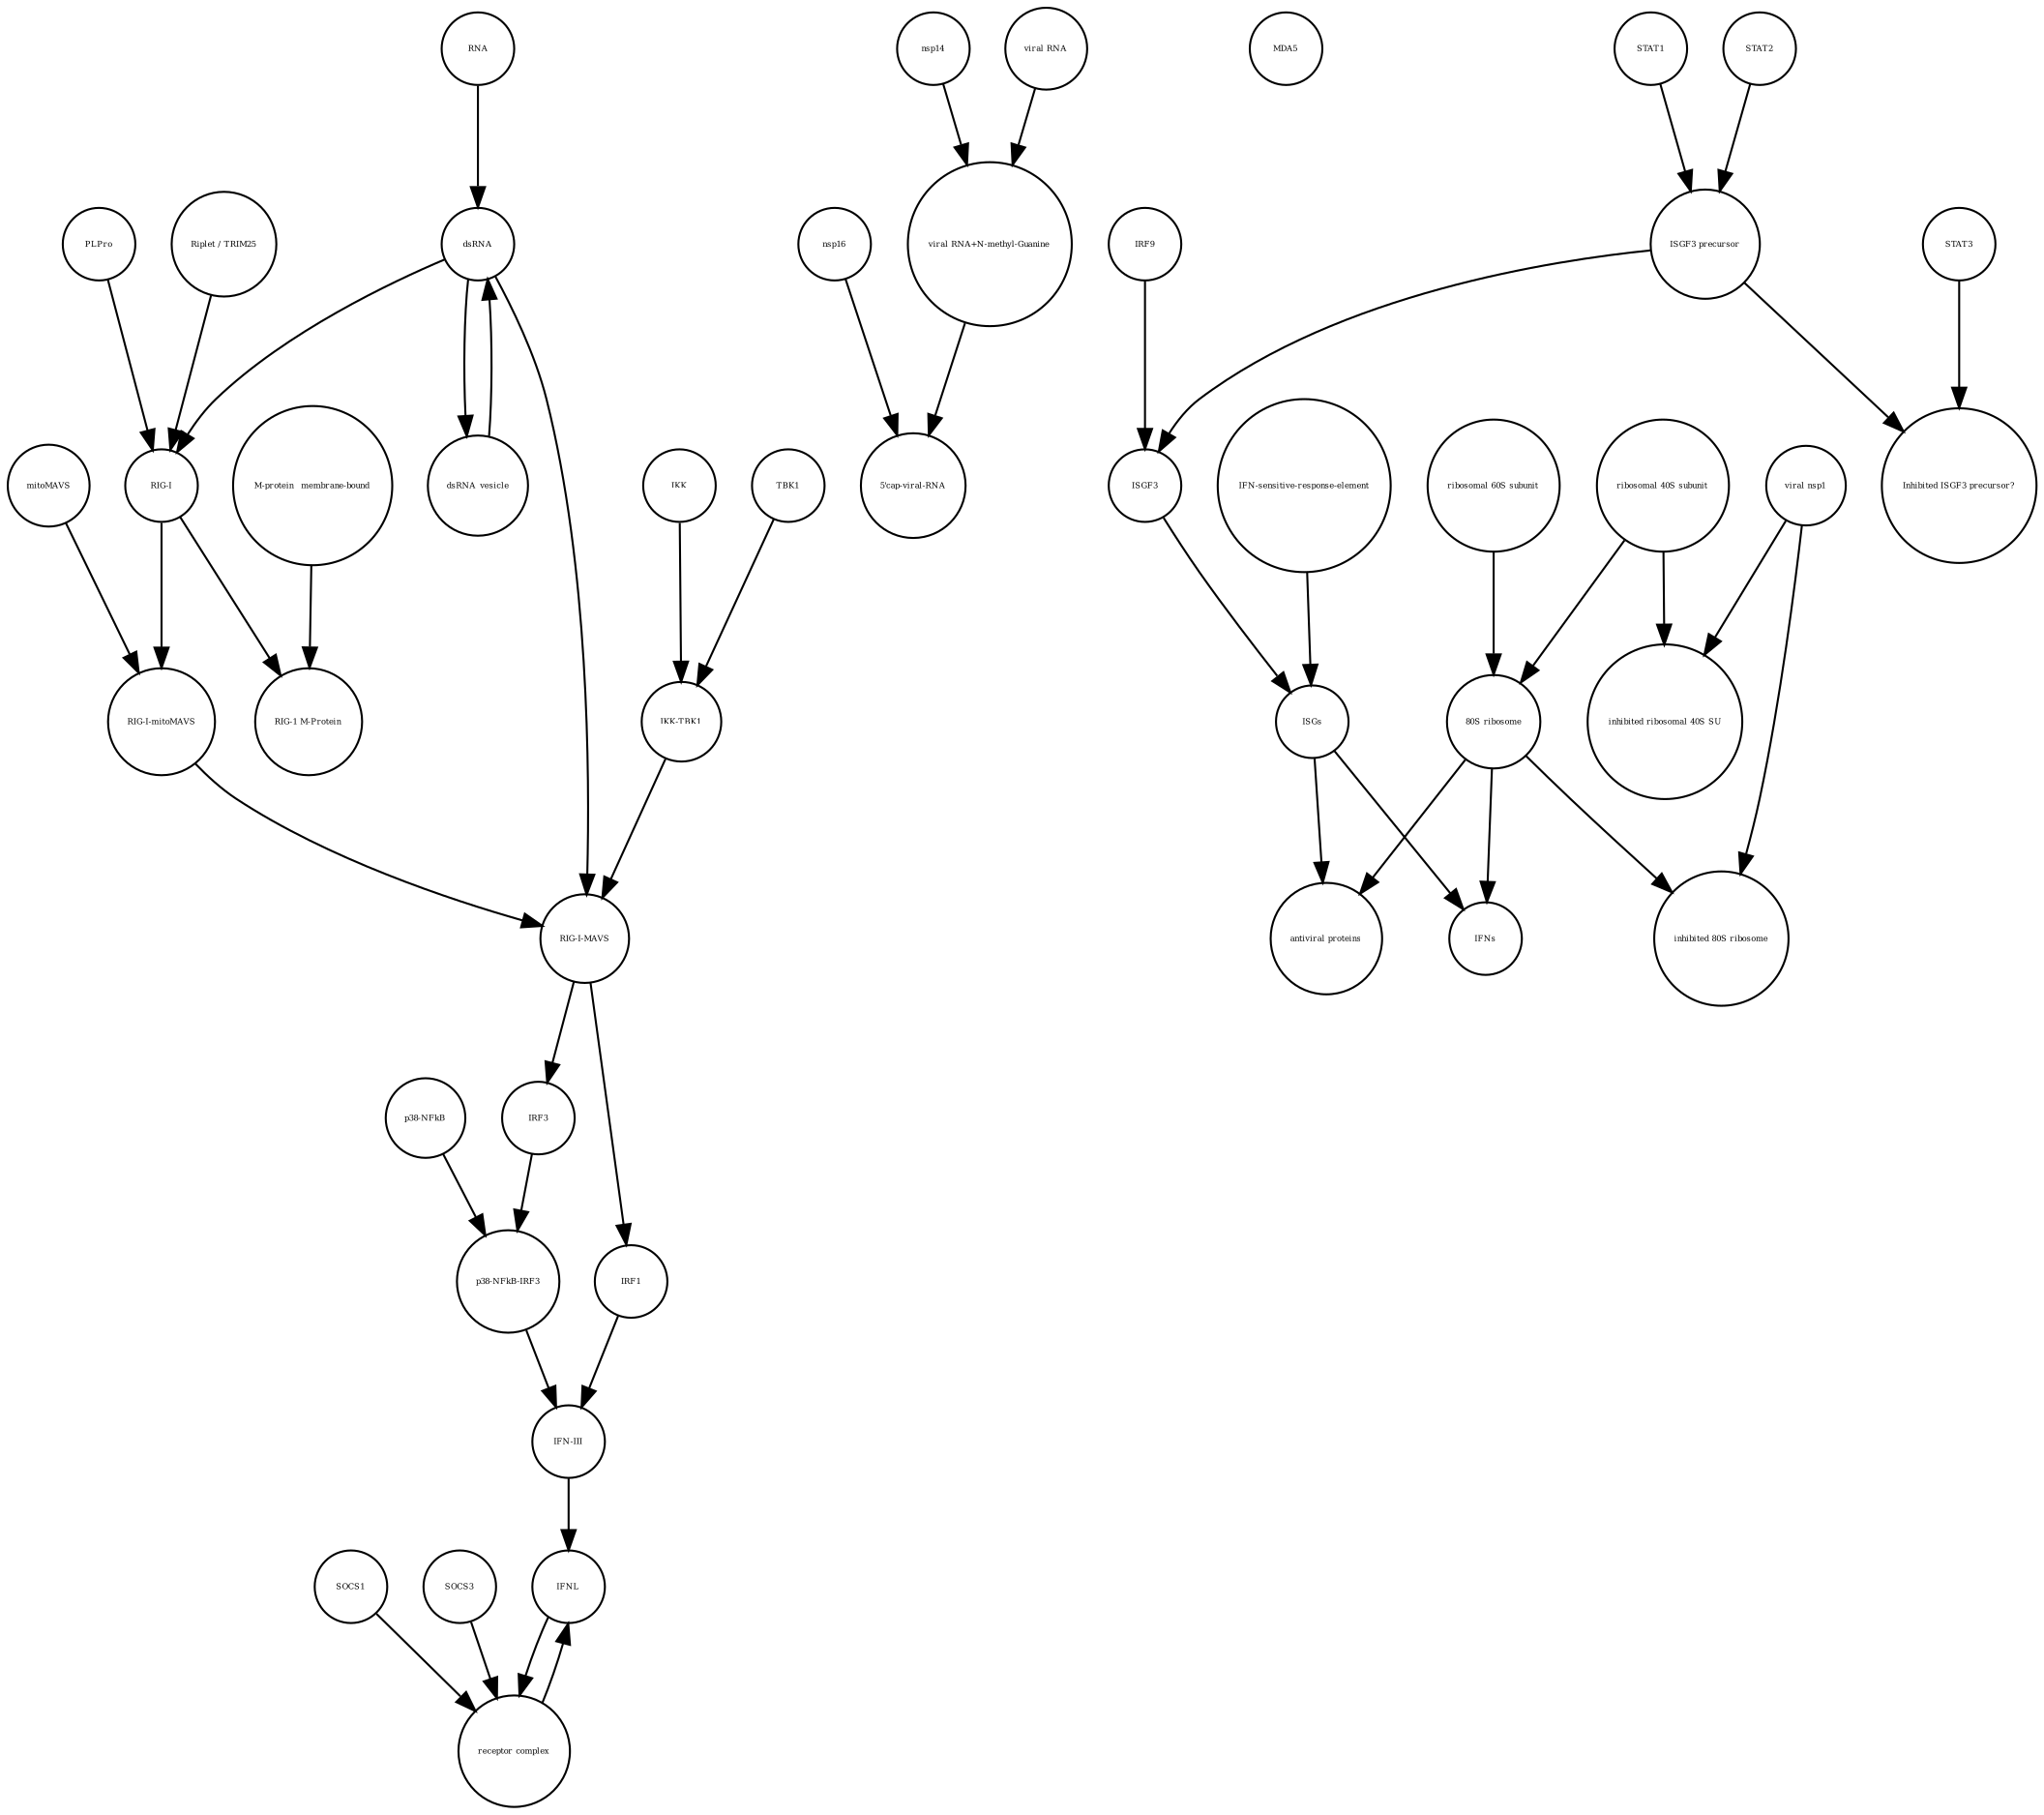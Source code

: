 strict digraph  {
"IKK-TBK1" [annotation="", bipartite=0, cls=complex, fontsize=4, label="IKK-TBK1", shape=circle];
dsRNA [annotation="", bipartite=0, cls="nucleic acid feature", fontsize=4, label=dsRNA, shape=circle];
"p38-NFkB" [annotation="", bipartite=0, cls=complex, fontsize=4, label="p38-NFkB", shape=circle];
mitoMAVS [annotation="", bipartite=0, cls=macromolecule, fontsize=4, label=mitoMAVS, shape=circle];
nsp16 [annotation="", bipartite=0, cls=macromolecule, fontsize=4, label=nsp16, shape=circle];
MDA5 [annotation="", bipartite=0, cls=macromolecule, fontsize=4, label=MDA5, shape=circle];
IRF3 [annotation="", bipartite=0, cls=macromolecule, fontsize=4, label=IRF3, shape=circle];
IFNL [annotation="", bipartite=0, cls=macromolecule, fontsize=4, label=IFNL, shape=circle];
IKK [annotation="", bipartite=0, cls=macromolecule, fontsize=4, label=IKK, shape=circle];
"p38-NFkB-IRF3" [annotation="", bipartite=0, cls=complex, fontsize=4, label="p38-NFkB-IRF3", shape=circle];
IRF1 [annotation="", bipartite=0, cls=macromolecule, fontsize=4, label=IRF1, shape=circle];
IRF9 [annotation="", bipartite=0, cls=macromolecule, fontsize=4, label=IRF9, shape=circle];
TBK1 [annotation="", bipartite=0, cls=macromolecule, fontsize=4, label=TBK1, shape=circle];
"80S ribosome" [annotation="", bipartite=0, cls=complex, fontsize=4, label="80S ribosome", shape=circle];
SOCS1 [annotation="", bipartite=0, cls=macromolecule, fontsize=4, label=SOCS1, shape=circle];
"M-protein_ membrane-bound" [annotation="", bipartite=0, cls=macromolecule, fontsize=4, label="M-protein_ membrane-bound", shape=circle];
"ribosomal 60S subunit" [annotation="", bipartite=0, cls=complex, fontsize=4, label="ribosomal 60S subunit", shape=circle];
nsp14 [annotation="", bipartite=0, cls=macromolecule, fontsize=4, label=nsp14, shape=circle];
RNA [annotation="", bipartite=0, cls="nucleic acid feature", fontsize=4, label=RNA, shape=circle];
dsRNA_vesicle [annotation="", bipartite=0, cls="nucleic acid feature", fontsize=4, label=dsRNA_vesicle, shape=circle];
PLPro [annotation="", bipartite=0, cls=macromolecule, fontsize=4, label=PLPro, shape=circle];
ISGF3 [annotation="", bipartite=0, cls=complex, fontsize=4, label=ISGF3, shape=circle];
STAT1 [annotation="", bipartite=0, cls=macromolecule, fontsize=4, label=STAT1, shape=circle];
"Inhibited ISGF3 precursor?" [annotation="", bipartite=0, cls=complex, fontsize=4, label="Inhibited ISGF3 precursor?", shape=circle];
"viral nsp1" [annotation="", bipartite=0, cls=macromolecule, fontsize=4, label="viral nsp1", shape=circle];
STAT2 [annotation="", bipartite=0, cls=macromolecule, fontsize=4, label=STAT2, shape=circle];
"Riplet / TRIM25" [annotation="", bipartite=0, cls=macromolecule, fontsize=4, label="Riplet / TRIM25", shape=circle];
"RIG-I" [annotation="", bipartite=0, cls=macromolecule, fontsize=4, label="RIG-I", shape=circle];
"viral RNA+N-methyl-Guanine" [annotation="", bipartite=0, cls="nucleic acid feature", fontsize=4, label="viral RNA+N-methyl-Guanine", shape=circle];
"IFN-sensitive-response-element" [annotation="", bipartite=0, cls="nucleic acid feature", fontsize=4, label="IFN-sensitive-response-element", shape=circle];
ISGs [annotation="", bipartite=0, cls="nucleic acid feature", fontsize=4, label=ISGs, shape=circle];
"5'cap-viral-RNA" [annotation="", bipartite=0, cls="nucleic acid feature", fontsize=4, label="5'cap-viral-RNA", shape=circle];
"ISGF3 precursor" [annotation="", bipartite=0, cls=complex, fontsize=4, label="ISGF3 precursor", shape=circle];
"inhibited 80S ribosome" [annotation="", bipartite=0, cls=complex, fontsize=4, label="inhibited 80S ribosome", shape=circle];
"IFN-III" [annotation="", bipartite=0, cls=macromolecule, fontsize=4, label="IFN-III", shape=circle];
STAT3 [annotation="", bipartite=0, cls=macromolecule, fontsize=4, label=STAT3, shape=circle];
"viral RNA" [annotation="", bipartite=0, cls="nucleic acid feature", fontsize=4, label="viral RNA", shape=circle];
"RIG-I-mitoMAVS" [annotation="", bipartite=0, cls=complex, fontsize=4, label="RIG-I-mitoMAVS", shape=circle];
SOCS3 [annotation="", bipartite=0, cls=macromolecule, fontsize=4, label=SOCS3, shape=circle];
IFNs [annotation="", bipartite=0, cls=macromolecule, fontsize=4, label=IFNs, shape=circle];
"receptor complex" [annotation="", bipartite=0, cls=complex, fontsize=4, label="receptor complex", shape=circle];
"inhibited ribosomal 40S SU" [annotation="urn_miriam_doi_10.1101%2F2020.05.18.102467", bipartite=0, cls=complex, fontsize=4, label="inhibited ribosomal 40S SU", shape=circle];
"ribosomal 40S subunit" [annotation="", bipartite=0, cls=complex, fontsize=4, label="ribosomal 40S subunit", shape=circle];
"RIG-1 M-Protein" [annotation="", bipartite=0, cls=complex, fontsize=4, label="RIG-1 M-Protein", shape=circle];
"RIG-I-MAVS" [annotation="", bipartite=0, cls=complex, fontsize=4, label="RIG-I-MAVS", shape=circle];
"antiviral proteins" [annotation="", bipartite=0, cls=macromolecule, fontsize=4, label="antiviral proteins", shape=circle];
"IKK-TBK1" -> "RIG-I-MAVS"  [annotation="", interaction_type=production];
dsRNA -> "RIG-I-MAVS"  [annotation="", interaction_type="necessary stimulation"];
dsRNA -> dsRNA_vesicle  [annotation="", interaction_type=production];
dsRNA -> "RIG-I"  [annotation="", interaction_type="necessary stimulation"];
"p38-NFkB" -> "p38-NFkB-IRF3"  [annotation="", interaction_type=production];
mitoMAVS -> "RIG-I-mitoMAVS"  [annotation="", interaction_type=production];
nsp16 -> "5'cap-viral-RNA"  [annotation="urn_miriam_doi_10.1016%2Fj.chom.2020.05.008", interaction_type=catalysis];
IRF3 -> "p38-NFkB-IRF3"  [annotation="", interaction_type=production];
IFNL -> "receptor complex"  [annotation="", interaction_type=stimulation];
IKK -> "IKK-TBK1"  [annotation="", interaction_type=production];
"p38-NFkB-IRF3" -> "IFN-III"  [annotation="", interaction_type=stimulation];
IRF1 -> "IFN-III"  [annotation="", interaction_type=stimulation];
IRF9 -> ISGF3  [annotation="", interaction_type=production];
TBK1 -> "IKK-TBK1"  [annotation="", interaction_type=production];
"80S ribosome" -> "inhibited 80S ribosome"  [annotation="", interaction_type=production];
"80S ribosome" -> "antiviral proteins"  [annotation="", interaction_type=catalysis];
"80S ribosome" -> IFNs  [annotation="", interaction_type=catalysis];
SOCS1 -> "receptor complex"  [annotation="", interaction_type=production];
"M-protein_ membrane-bound" -> "RIG-1 M-Protein"  [annotation="", interaction_type=production];
"ribosomal 60S subunit" -> "80S ribosome"  [annotation="", interaction_type=production];
nsp14 -> "viral RNA+N-methyl-Guanine"  [annotation="", interaction_type=catalysis];
RNA -> dsRNA  [annotation="", interaction_type=production];
dsRNA_vesicle -> dsRNA  [annotation="", interaction_type=production];
PLPro -> "RIG-I"  [annotation="", interaction_type=catalysis];
ISGF3 -> ISGs  [annotation="", interaction_type="necessary stimulation"];
STAT1 -> "ISGF3 precursor"  [annotation="", interaction_type=production];
"viral nsp1" -> "inhibited 80S ribosome"  [annotation="", interaction_type=production];
"viral nsp1" -> "inhibited ribosomal 40S SU"  [annotation="", interaction_type=production];
STAT2 -> "ISGF3 precursor"  [annotation="", interaction_type=production];
"Riplet / TRIM25" -> "RIG-I"  [annotation="", interaction_type=catalysis];
"RIG-I" -> "RIG-1 M-Protein"  [annotation="", interaction_type=production];
"RIG-I" -> "RIG-I-mitoMAVS"  [annotation="", interaction_type=production];
"viral RNA+N-methyl-Guanine" -> "5'cap-viral-RNA"  [annotation="", interaction_type=production];
"IFN-sensitive-response-element" -> ISGs  [annotation="", interaction_type=production];
ISGs -> "antiviral proteins"  [annotation="", interaction_type=production];
ISGs -> IFNs  [annotation="", interaction_type=production];
"ISGF3 precursor" -> "Inhibited ISGF3 precursor?"  [annotation="", interaction_type=production];
"ISGF3 precursor" -> ISGF3  [annotation="", interaction_type=production];
"IFN-III" -> IFNL  [annotation="", interaction_type=production];
STAT3 -> "Inhibited ISGF3 precursor?"  [annotation="", interaction_type=production];
"viral RNA" -> "viral RNA+N-methyl-Guanine"  [annotation="", interaction_type=production];
"RIG-I-mitoMAVS" -> "RIG-I-MAVS"  [annotation="", interaction_type=production];
SOCS3 -> "receptor complex"  [annotation="", interaction_type=production];
"receptor complex" -> IFNL  [annotation="", interaction_type=production];
"ribosomal 40S subunit" -> "80S ribosome"  [annotation="", interaction_type=production];
"ribosomal 40S subunit" -> "inhibited ribosomal 40S SU"  [annotation="", interaction_type=production];
"RIG-I-MAVS" -> IRF3  [annotation="", interaction_type=stimulation];
"RIG-I-MAVS" -> IRF1  [annotation="", interaction_type=catalysis];
}
